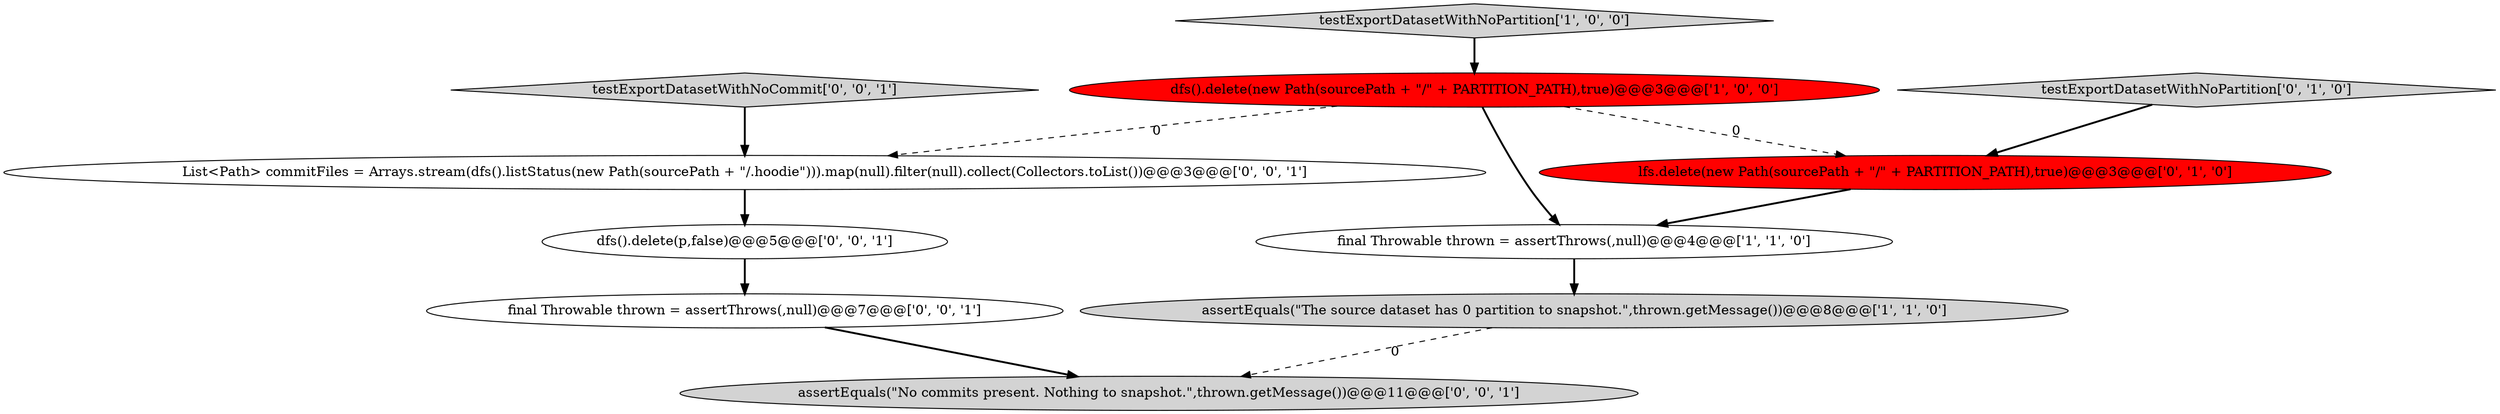 digraph {
0 [style = filled, label = "dfs().delete(new Path(sourcePath + \"/\" + PARTITION_PATH),true)@@@3@@@['1', '0', '0']", fillcolor = red, shape = ellipse image = "AAA1AAABBB1BBB"];
1 [style = filled, label = "testExportDatasetWithNoPartition['1', '0', '0']", fillcolor = lightgray, shape = diamond image = "AAA0AAABBB1BBB"];
2 [style = filled, label = "final Throwable thrown = assertThrows(,null)@@@4@@@['1', '1', '0']", fillcolor = white, shape = ellipse image = "AAA0AAABBB1BBB"];
5 [style = filled, label = "lfs.delete(new Path(sourcePath + \"/\" + PARTITION_PATH),true)@@@3@@@['0', '1', '0']", fillcolor = red, shape = ellipse image = "AAA1AAABBB2BBB"];
8 [style = filled, label = "List<Path> commitFiles = Arrays.stream(dfs().listStatus(new Path(sourcePath + \"/.hoodie\"))).map(null).filter(null).collect(Collectors.toList())@@@3@@@['0', '0', '1']", fillcolor = white, shape = ellipse image = "AAA0AAABBB3BBB"];
6 [style = filled, label = "final Throwable thrown = assertThrows(,null)@@@7@@@['0', '0', '1']", fillcolor = white, shape = ellipse image = "AAA0AAABBB3BBB"];
7 [style = filled, label = "testExportDatasetWithNoCommit['0', '0', '1']", fillcolor = lightgray, shape = diamond image = "AAA0AAABBB3BBB"];
3 [style = filled, label = "assertEquals(\"The source dataset has 0 partition to snapshot.\",thrown.getMessage())@@@8@@@['1', '1', '0']", fillcolor = lightgray, shape = ellipse image = "AAA0AAABBB1BBB"];
10 [style = filled, label = "assertEquals(\"No commits present. Nothing to snapshot.\",thrown.getMessage())@@@11@@@['0', '0', '1']", fillcolor = lightgray, shape = ellipse image = "AAA0AAABBB3BBB"];
9 [style = filled, label = "dfs().delete(p,false)@@@5@@@['0', '0', '1']", fillcolor = white, shape = ellipse image = "AAA0AAABBB3BBB"];
4 [style = filled, label = "testExportDatasetWithNoPartition['0', '1', '0']", fillcolor = lightgray, shape = diamond image = "AAA0AAABBB2BBB"];
0->8 [style = dashed, label="0"];
5->2 [style = bold, label=""];
3->10 [style = dashed, label="0"];
1->0 [style = bold, label=""];
0->5 [style = dashed, label="0"];
7->8 [style = bold, label=""];
4->5 [style = bold, label=""];
6->10 [style = bold, label=""];
2->3 [style = bold, label=""];
9->6 [style = bold, label=""];
0->2 [style = bold, label=""];
8->9 [style = bold, label=""];
}
